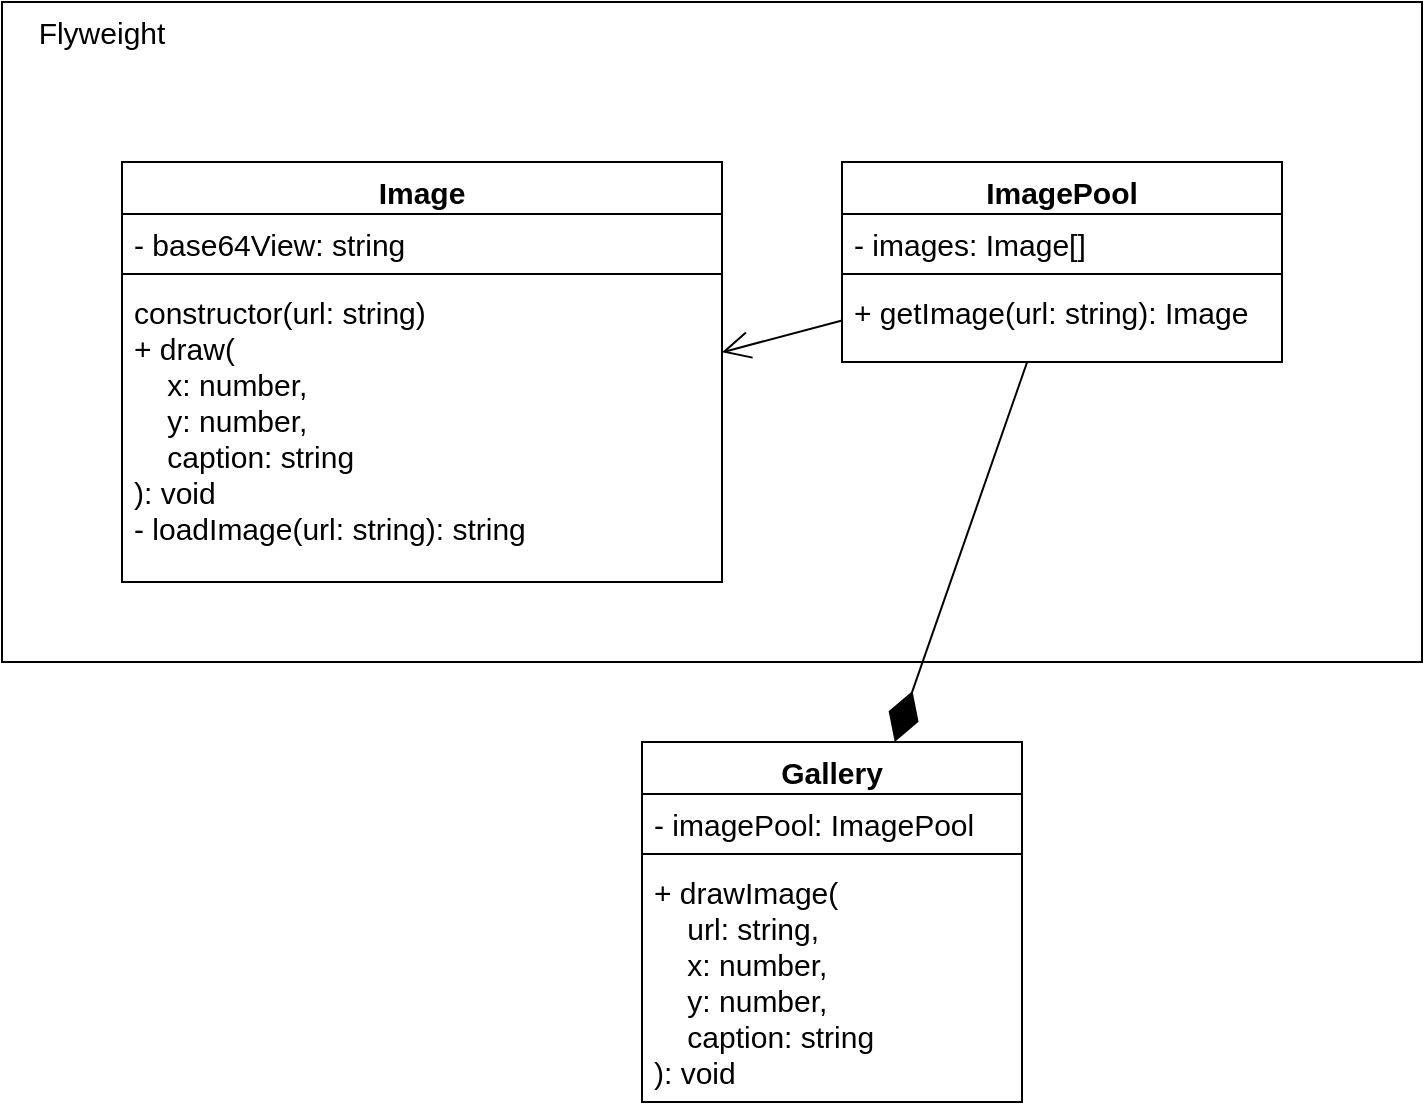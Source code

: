 <mxfile>
    <diagram id="8_DK2I1Kcv5Ah7s8AOq_" name="Страница 1">
        <mxGraphModel dx="583" dy="970" grid="1" gridSize="10" guides="1" tooltips="1" connect="1" arrows="1" fold="1" page="1" pageScale="1" pageWidth="827" pageHeight="1169" math="0" shadow="0">
            <root>
                <mxCell id="0"/>
                <mxCell id="1" parent="0"/>
                <mxCell id="11" value="" style="rounded=0;whiteSpace=wrap;html=1;fontSize=15;" vertex="1" parent="1">
                    <mxGeometry x="10" y="10" width="710" height="330" as="geometry"/>
                </mxCell>
                <mxCell id="3" value="Image" style="swimlane;fontStyle=1;align=center;verticalAlign=top;childLayout=stackLayout;horizontal=1;startSize=26;horizontalStack=0;resizeParent=1;resizeParentMax=0;resizeLast=0;collapsible=1;marginBottom=0;fontSize=15;" vertex="1" parent="1">
                    <mxGeometry x="70" y="90" width="300" height="210" as="geometry">
                        <mxRectangle x="70" y="90" width="100" height="30" as="alternateBounds"/>
                    </mxGeometry>
                </mxCell>
                <mxCell id="4" value="- base64View: string" style="text;strokeColor=none;fillColor=none;align=left;verticalAlign=top;spacingLeft=4;spacingRight=4;overflow=hidden;rotatable=0;points=[[0,0.5],[1,0.5]];portConstraint=eastwest;fontSize=15;" vertex="1" parent="3">
                    <mxGeometry y="26" width="300" height="26" as="geometry"/>
                </mxCell>
                <mxCell id="5" value="" style="line;strokeWidth=1;fillColor=none;align=left;verticalAlign=middle;spacingTop=-1;spacingLeft=3;spacingRight=3;rotatable=0;labelPosition=right;points=[];portConstraint=eastwest;strokeColor=inherit;fontSize=15;" vertex="1" parent="3">
                    <mxGeometry y="52" width="300" height="8" as="geometry"/>
                </mxCell>
                <mxCell id="6" value="constructor(url: string)&#10;+ draw(&#10;    x: number,&#10;    y: number, &#10;    caption: string&#10;): void&#10;- loadImage(url: string): string" style="text;strokeColor=none;fillColor=none;align=left;verticalAlign=top;spacingLeft=4;spacingRight=4;overflow=hidden;rotatable=0;points=[[0,0.5],[1,0.5]];portConstraint=eastwest;fontSize=15;" vertex="1" parent="3">
                    <mxGeometry y="60" width="300" height="150" as="geometry"/>
                </mxCell>
                <mxCell id="7" value="ImagePool" style="swimlane;fontStyle=1;align=center;verticalAlign=top;childLayout=stackLayout;horizontal=1;startSize=26;horizontalStack=0;resizeParent=1;resizeParentMax=0;resizeLast=0;collapsible=1;marginBottom=0;fontSize=15;" vertex="1" parent="1">
                    <mxGeometry x="430" y="90" width="220" height="100" as="geometry"/>
                </mxCell>
                <mxCell id="8" value="- images: Image[]" style="text;strokeColor=none;fillColor=none;align=left;verticalAlign=top;spacingLeft=4;spacingRight=4;overflow=hidden;rotatable=0;points=[[0,0.5],[1,0.5]];portConstraint=eastwest;fontSize=15;" vertex="1" parent="7">
                    <mxGeometry y="26" width="220" height="26" as="geometry"/>
                </mxCell>
                <mxCell id="9" value="" style="line;strokeWidth=1;fillColor=none;align=left;verticalAlign=middle;spacingTop=-1;spacingLeft=3;spacingRight=3;rotatable=0;labelPosition=right;points=[];portConstraint=eastwest;strokeColor=inherit;fontSize=15;" vertex="1" parent="7">
                    <mxGeometry y="52" width="220" height="8" as="geometry"/>
                </mxCell>
                <mxCell id="10" value="+ getImage(url: string): Image" style="text;strokeColor=none;fillColor=none;align=left;verticalAlign=top;spacingLeft=4;spacingRight=4;overflow=hidden;rotatable=0;points=[[0,0.5],[1,0.5]];portConstraint=eastwest;fontSize=15;" vertex="1" parent="7">
                    <mxGeometry y="60" width="220" height="40" as="geometry"/>
                </mxCell>
                <mxCell id="12" value="&lt;font style=&quot;font-size: 15px;&quot;&gt;Flyweight&lt;/font&gt;" style="text;html=1;strokeColor=none;fillColor=none;align=center;verticalAlign=middle;whiteSpace=wrap;rounded=0;fontSize=15;" vertex="1" parent="1">
                    <mxGeometry x="10" y="10" width="100" height="30" as="geometry"/>
                </mxCell>
                <mxCell id="13" value="Gallery" style="swimlane;fontStyle=1;align=center;verticalAlign=top;childLayout=stackLayout;horizontal=1;startSize=26;horizontalStack=0;resizeParent=1;resizeParentMax=0;resizeLast=0;collapsible=1;marginBottom=0;fontSize=15;" vertex="1" parent="1">
                    <mxGeometry x="330" y="380" width="190" height="180" as="geometry"/>
                </mxCell>
                <mxCell id="14" value="- imagePool: ImagePool" style="text;strokeColor=none;fillColor=none;align=left;verticalAlign=top;spacingLeft=4;spacingRight=4;overflow=hidden;rotatable=0;points=[[0,0.5],[1,0.5]];portConstraint=eastwest;fontSize=15;" vertex="1" parent="13">
                    <mxGeometry y="26" width="190" height="26" as="geometry"/>
                </mxCell>
                <mxCell id="15" value="" style="line;strokeWidth=1;fillColor=none;align=left;verticalAlign=middle;spacingTop=-1;spacingLeft=3;spacingRight=3;rotatable=0;labelPosition=right;points=[];portConstraint=eastwest;strokeColor=inherit;fontSize=15;" vertex="1" parent="13">
                    <mxGeometry y="52" width="190" height="8" as="geometry"/>
                </mxCell>
                <mxCell id="16" value="+ drawImage(&#10;    url: string,&#10;    x: number,&#10;    y: number,&#10;    caption: string&#10;): void" style="text;strokeColor=none;fillColor=none;align=left;verticalAlign=top;spacingLeft=4;spacingRight=4;overflow=hidden;rotatable=0;points=[[0,0.5],[1,0.5]];portConstraint=eastwest;fontSize=15;" vertex="1" parent="13">
                    <mxGeometry y="60" width="190" height="120" as="geometry"/>
                </mxCell>
                <mxCell id="17" value="" style="endArrow=open;endFill=1;endSize=12;html=1;fontSize=15;" edge="1" parent="1" source="7" target="6">
                    <mxGeometry width="160" relative="1" as="geometry">
                        <mxPoint x="330" y="360" as="sourcePoint"/>
                        <mxPoint x="490" y="360" as="targetPoint"/>
                    </mxGeometry>
                </mxCell>
                <mxCell id="18" value="" style="endArrow=diamondThin;endFill=1;endSize=24;html=1;fontSize=15;" edge="1" parent="1" source="7" target="13">
                    <mxGeometry width="160" relative="1" as="geometry">
                        <mxPoint x="330" y="360" as="sourcePoint"/>
                        <mxPoint x="490" y="360" as="targetPoint"/>
                    </mxGeometry>
                </mxCell>
            </root>
        </mxGraphModel>
    </diagram>
</mxfile>
